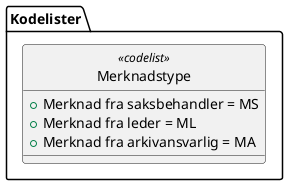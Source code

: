 @startuml
skinparam nodesep 100
hide circle
class Kodelister.Merknadstype <<codelist>> {
  +Merknad fra saksbehandler = MS
  +Merknad fra leder = ML
  +Merknad fra arkivansvarlig = MA
}
@enduml
